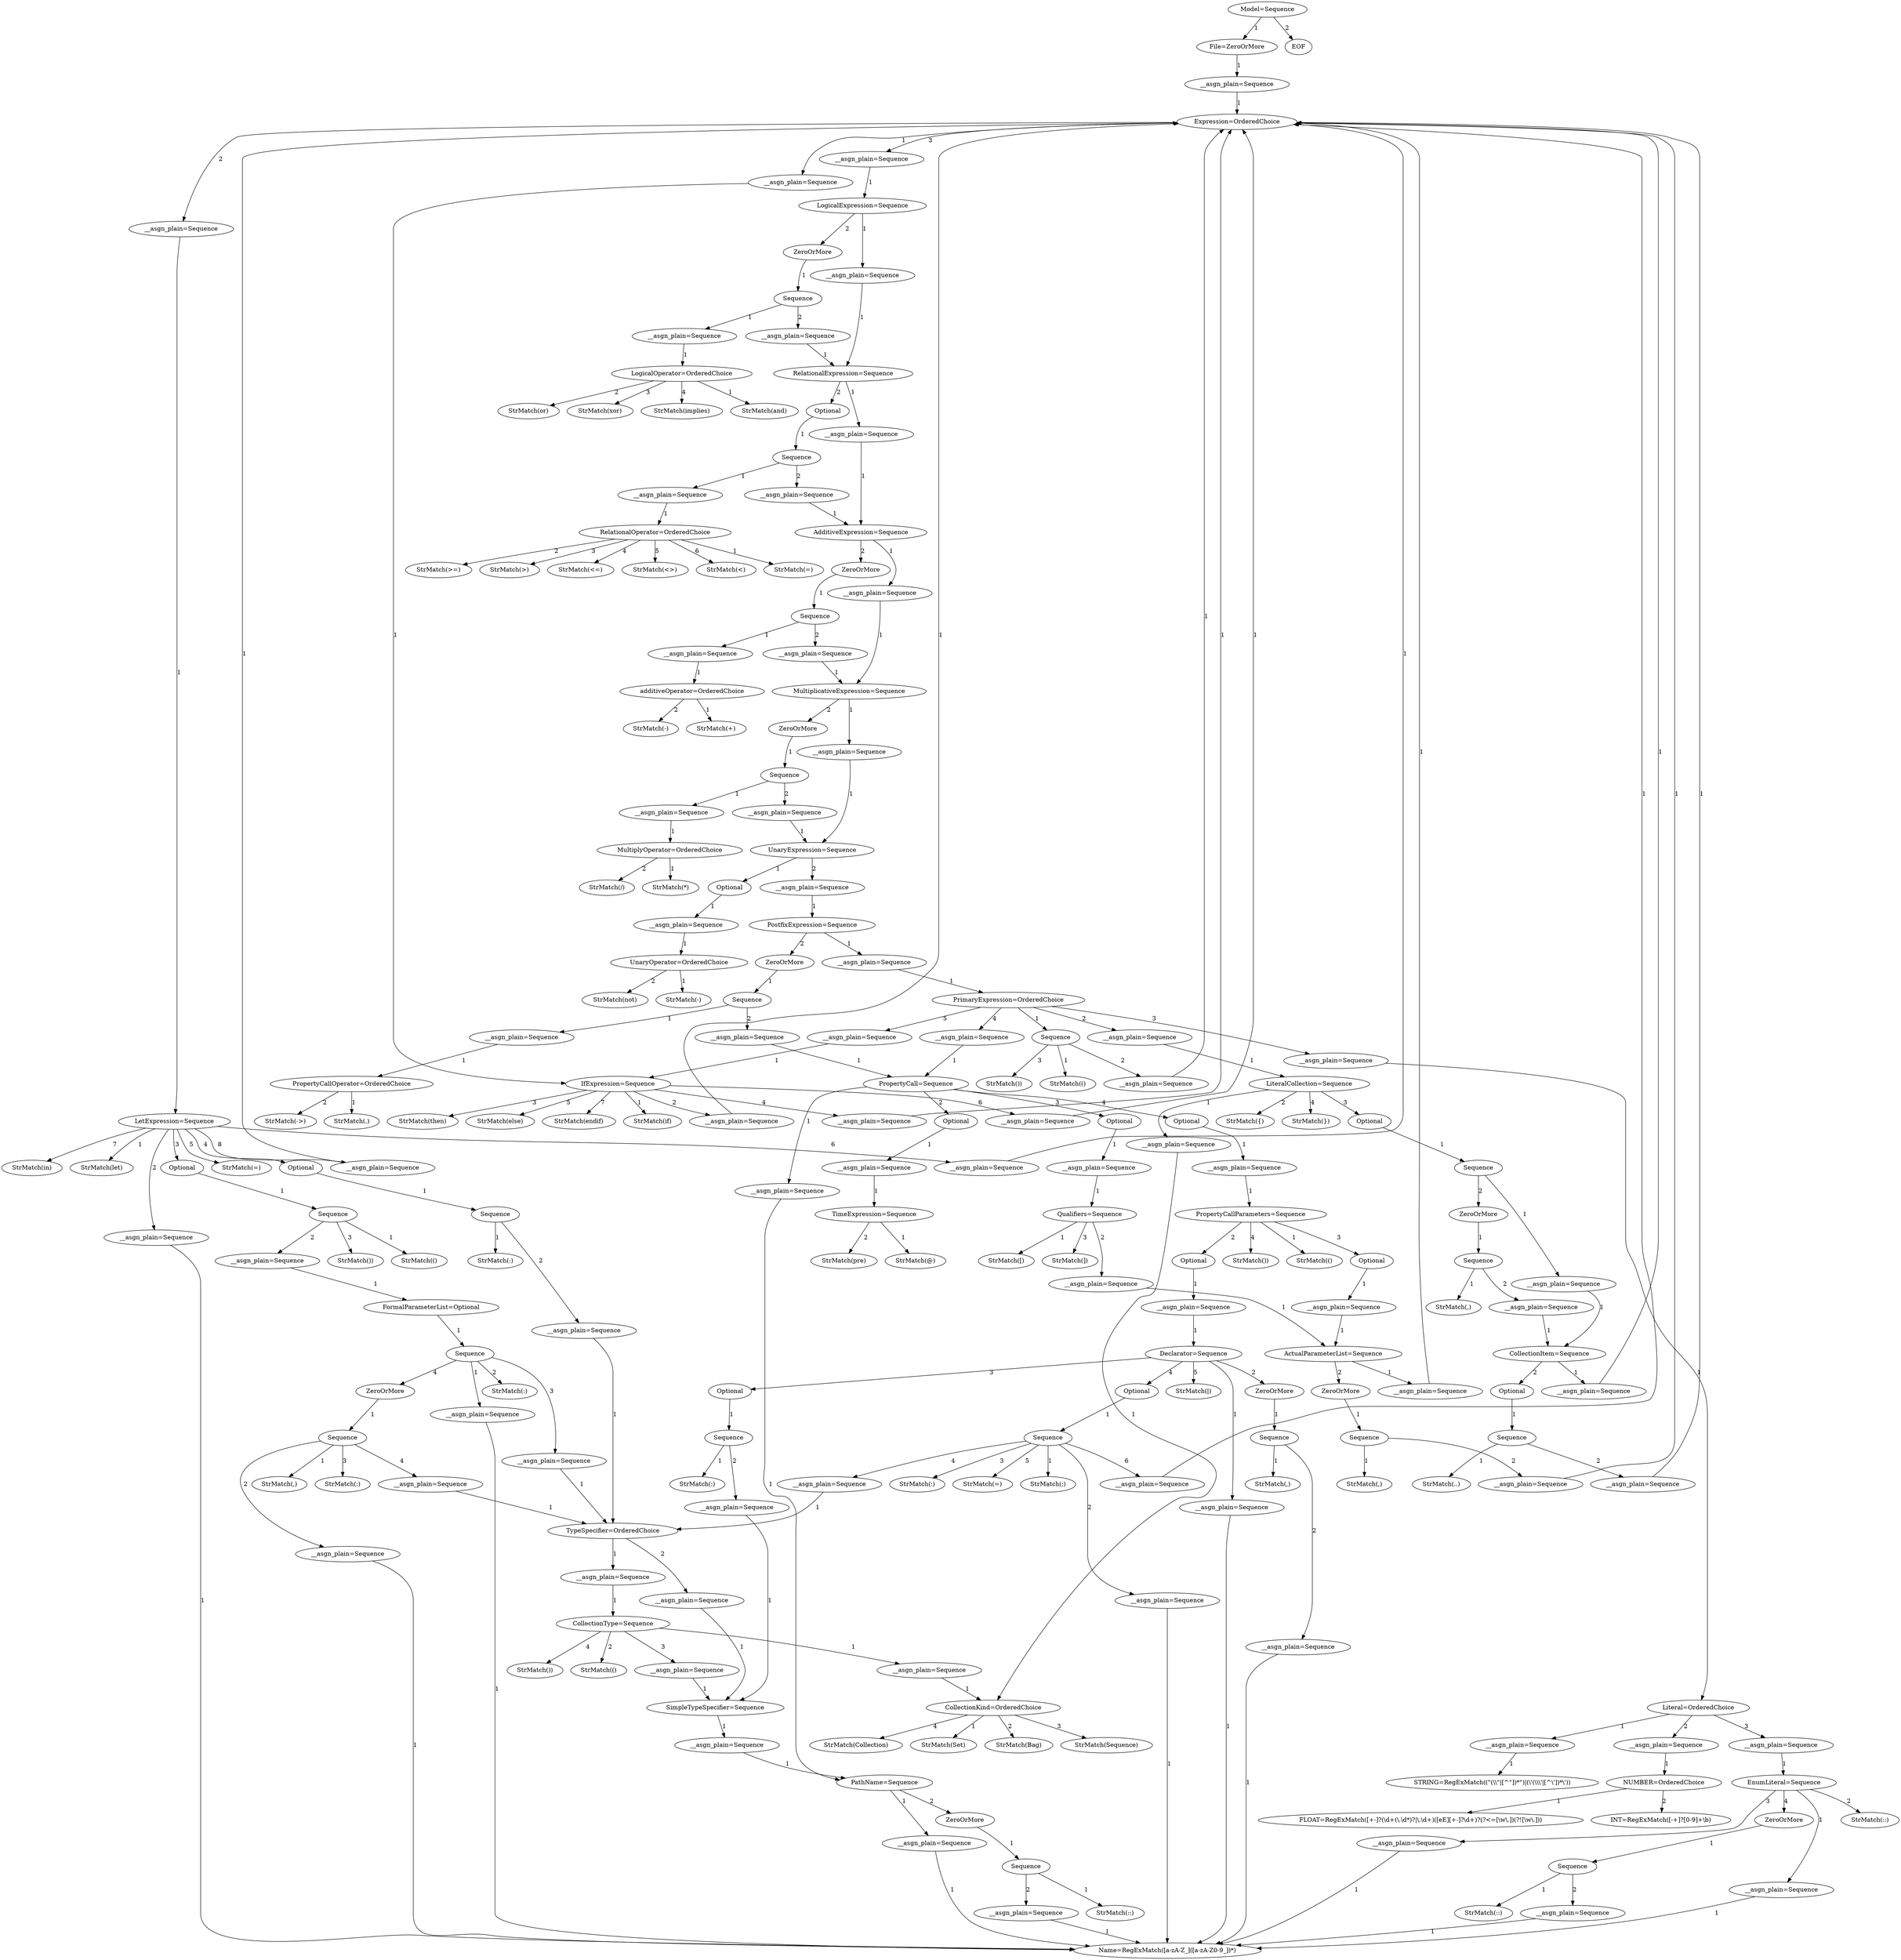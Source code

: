digraph arpeggio_graph {
55005360 [label="Model=Sequence"];
55005360->54800048 [label="1"]

54800048 [label="File=ZeroOrMore"];
54800048->54833872 [label="1"]

54833872 [label="__asgn_plain=Sequence"];
54833872->54833936 [label="1"]

54833936 [label="Expression=OrderedChoice"];
54833936->54834096 [label="1"]

54834096 [label="__asgn_plain=Sequence"];
54834096->54836336 [label="1"]

54836336 [label="IfExpression=Sequence"];
54836336->54836144 [label="1"]

54836144 [label="StrMatch(if)"];
54836336->54836176 [label="2"]

54836176 [label="__asgn_plain=Sequence"];
54836176->54833936 [label="1"]

54836336->54836304 [label="3"]

54836304 [label="StrMatch(then)"];
54836336->54836368 [label="4"]

54836368 [label="__asgn_plain=Sequence"];
54836368->54833936 [label="1"]

54836336->54836464 [label="5"]

54836464 [label="StrMatch(else)"];
54836336->54836592 [label="6"]

54836592 [label="__asgn_plain=Sequence"];
54836592->54833936 [label="1"]

54836336->54836688 [label="7"]

54836688 [label="StrMatch(endif)"];
54833936->54834256 [label="2"]

54834256 [label="__asgn_plain=Sequence"];
54834256->54835152 [label="1"]

54835152 [label="LetExpression=Sequence"];
54835152->54834768 [label="1"]

54834768 [label="StrMatch(let)"];
54835152->54834800 [label="2"]

54834800 [label="__asgn_plain=Sequence"];
54834800->54921776 [label="1"]

54921776 [label="Name=RegExMatch([a-zA-Z_]([a-zA-Z0-9_])*)"];
54835152->54834672 [label="3"]

54834672 [label="Optional"];
54834672->54834992 [label="1"]

54834992 [label="Sequence"];
54834992->54835120 [label="1"]

54835120 [label="StrMatch(()"];
54834992->54834928 [label="2"]

54834928 [label="__asgn_plain=Sequence"];
54834928->54922512 [label="1"]

54922512 [label="FormalParameterList=Optional"];
54922512->55008144 [label="1"]

55008144 [label="Sequence"];
55008144->55008112 [label="1"]

55008112 [label="__asgn_plain=Sequence"];
55008112->54921776 [label="1"]

55008144->55007824 [label="2"]

55007824 [label="StrMatch(:)"];
55008144->55006736 [label="3"]

55006736 [label="__asgn_plain=Sequence"];
55006736->55006640 [label="1"]

55006640 [label="TypeSpecifier=OrderedChoice"];
55006640->55006480 [label="1"]

55006480 [label="__asgn_plain=Sequence"];
55006480->55007344 [label="1"]

55007344 [label="CollectionType=Sequence"];
55007344->55007184 [label="1"]

55007184 [label="__asgn_plain=Sequence"];
55007184->55008336 [label="1"]

55008336 [label="CollectionKind=OrderedChoice"];
55008336->55008720 [label="1"]

55008720 [label="StrMatch(Set)"];
55008336->55008432 [label="2"]

55008432 [label="StrMatch(Bag)"];
55008336->55008592 [label="3"]

55008592 [label="StrMatch(Sequence)"];
55008336->55008752 [label="4"]

55008752 [label="StrMatch(Collection)"];
55007344->55007600 [label="2"]

55007600 [label="StrMatch(()"];
55007344->55007664 [label="3"]

55007664 [label="__asgn_plain=Sequence"];
55007664->55006416 [label="1"]

55006416 [label="SimpleTypeSpecifier=Sequence"];
55006416->55006256 [label="1"]

55006256 [label="__asgn_plain=Sequence"];
55006256->54964784 [label="1"]

54964784 [label="PathName=Sequence"];
54964784->54964912 [label="1"]

54964912 [label="__asgn_plain=Sequence"];
54964912->54921776 [label="1"]

54964784->54964816 [label="2"]

54964816 [label="ZeroOrMore"];
54964816->54965104 [label="1"]

54965104 [label="Sequence"];
54965104->54965232 [label="1"]

54965232 [label="StrMatch(::)"];
54965104->54965200 [label="2"]

54965200 [label="__asgn_plain=Sequence"];
54965200->54921776 [label="1"]

55007344->55007760 [label="4"]

55007760 [label="StrMatch())"];
55006640->55006960 [label="2"]

55006960 [label="__asgn_plain=Sequence"];
55006960->55006416 [label="1"]

55008144->55008176 [label="4"]

55008176 [label="ZeroOrMore"];
55008176->55005808 [label="1"]

55005808 [label="Sequence"];
55005808->55006352 [label="1"]

55006352 [label="StrMatch(,)"];
55005808->55006192 [label="2"]

55006192 [label="__asgn_plain=Sequence"];
55006192->54921776 [label="1"]

55005808->55007056 [label="3"]

55007056 [label="StrMatch(:)"];
55005808->55005616 [label="4"]

55005616 [label="__asgn_plain=Sequence"];
55005616->55006640 [label="1"]

54834992->54835248 [label="3"]

54835248 [label="StrMatch())"];
54835152->54834704 [label="4"]

54834704 [label="Optional"];
54834704->54835056 [label="1"]

54835056 [label="Sequence"];
54835056->54835376 [label="1"]

54835376 [label="StrMatch(:)"];
54835056->54835024 [label="2"]

54835024 [label="__asgn_plain=Sequence"];
54835024->55006640 [label="1"]

54835152->54835312 [label="5"]

54835312 [label="StrMatch(=)"];
54835152->54835536 [label="6"]

54835536 [label="__asgn_plain=Sequence"];
54835536->54833936 [label="1"]

54835152->54835632 [label="7"]

54835632 [label="StrMatch(in)"];
54835152->54835696 [label="8"]

54835696 [label="__asgn_plain=Sequence"];
54835696->54833936 [label="1"]

54833936->54834384 [label="3"]

54834384 [label="__asgn_plain=Sequence"];
54834384->54836976 [label="1"]

54836976 [label="LogicalExpression=Sequence"];
54836976->54836816 [label="1"]

54836816 [label="__asgn_plain=Sequence"];
54836816->54878896 [label="1"]

54878896 [label="RelationalExpression=Sequence"];
54878896->54879024 [label="1"]

54879024 [label="__asgn_plain=Sequence"];
54879024->54879760 [label="1"]

54879760 [label="AdditiveExpression=Sequence"];
54879760->54879600 [label="1"]

54879600 [label="__asgn_plain=Sequence"];
54879600->54880624 [label="1"]

54880624 [label="MultiplicativeExpression=Sequence"];
54880624->54880464 [label="1"]

54880464 [label="__asgn_plain=Sequence"];
54880464->54881488 [label="1"]

54881488 [label="UnaryExpression=Sequence"];
54881488->54881520 [label="1"]

54881520 [label="Optional"];
54881520->54881616 [label="1"]

54881616 [label="__asgn_plain=Sequence"];
54881616->54921744 [label="1"]

54921744 [label="UnaryOperator=OrderedChoice"];
54921744->54966352 [label="1"]

54966352 [label="StrMatch(-)"];
54921744->54922480 [label="2"]

54922480 [label="StrMatch(not)"];
54881488->54881680 [label="2"]

54881680 [label="__asgn_plain=Sequence"];
54881680->54882128 [label="1"]

54882128 [label="PostfixExpression=Sequence"];
54882128->54881968 [label="1"]

54881968 [label="__asgn_plain=Sequence"];
54881968->54879248 [label="1"]

54879248 [label="PrimaryExpression=OrderedChoice"];
54879248->54878352 [label="1"]

54878352 [label="Sequence"];
54878352->54878320 [label="1"]

54878320 [label="StrMatch(()"];
54878352->54836080 [label="2"]

54836080 [label="__asgn_plain=Sequence"];
54836080->54833936 [label="1"]

54878352->54836496 [label="3"]

54836496 [label="StrMatch())"];
54879248->54834960 [label="2"]

54834960 [label="__asgn_plain=Sequence"];
54834960->54919920 [label="1"]

54919920 [label="LiteralCollection=Sequence"];
54919920->54919760 [label="1"]

54919760 [label="__asgn_plain=Sequence"];
54919760->55008336 [label="1"]

54919920->54920176 [label="2"]

54920176 [label="StrMatch({)"];
54919920->54919952 [label="3"]

54919952 [label="Optional"];
54919952->54920272 [label="1"]

54920272 [label="Sequence"];
54920272->54920400 [label="1"]

54920400 [label="__asgn_plain=Sequence"];
54920400->54921392 [label="1"]

54921392 [label="CollectionItem=Sequence"];
54921392->54921232 [label="1"]

54921232 [label="__asgn_plain=Sequence"];
54921232->54833936 [label="1"]

54921392->54921424 [label="2"]

54921424 [label="Optional"];
54921424->54921712 [label="1"]

54921712 [label="Sequence"];
54921712->54921840 [label="1"]

54921840 [label="StrMatch(..)"];
54921712->54921648 [label="2"]

54921648 [label="__asgn_plain=Sequence"];
54921648->54833936 [label="1"]

54920272->54920304 [label="2"]

54920304 [label="ZeroOrMore"];
54920304->54920560 [label="1"]

54920560 [label="Sequence"];
54920560->54920688 [label="1"]

54920688 [label="StrMatch(,)"];
54920560->54920656 [label="2"]

54920656 [label="__asgn_plain=Sequence"];
54920656->54921392 [label="1"]

54919920->54920336 [label="4"]

54920336 [label="StrMatch(})"];
54879248->54833392 [label="3"]

54833392 [label="__asgn_plain=Sequence"];
54833392->54922864 [label="1"]

54922864 [label="Literal=OrderedChoice"];
54922864->54921456 [label="1"]

54921456 [label="__asgn_plain=Sequence"];
54921456->47007152 [label="1"]

47007152 [label="STRING=RegExMatch((\"(\\\\\"|[^\"])*\")|(\\'(\\\\\\'|[^\\'])*\\'))"];
54922864->54919696 [label="2"]

54919696 [label="__asgn_plain=Sequence"];
54919696->47007344 [label="1"]

47007344 [label="NUMBER=OrderedChoice"];
47007344->47007312 [label="1"]

47007312 [label="FLOAT=RegExMatch([+-]?(\\d+(\\.\\d*)?|\\.\\d+)([eE][+-]?\\d+)?(?<=[\\w\\.])(?![\\w\\.]))"];
47007344->46971280 [label="2"]

46971280 [label="INT=RegExMatch([-+]?[0-9]+\\b)"];
54922864->54920240 [label="3"]

54920240 [label="__asgn_plain=Sequence"];
54920240->54919248 [label="1"]

54919248 [label="EnumLiteral=Sequence"];
54919248->54880144 [label="1"]

54880144 [label="__asgn_plain=Sequence"];
54880144->54921776 [label="1"]

54919248->54878640 [label="2"]

54878640 [label="StrMatch(::)"];
54919248->54880112 [label="3"]

54880112 [label="__asgn_plain=Sequence"];
54880112->54921776 [label="1"]

54919248->54879280 [label="4"]

54879280 [label="ZeroOrMore"];
54879280->54879504 [label="1"]

54879504 [label="Sequence"];
54879504->54882192 [label="1"]

54882192 [label="StrMatch(::)"];
54879504->54965936 [label="2"]

54965936 [label="__asgn_plain=Sequence"];
54965936->54921776 [label="1"]

54879248->54834480 [label="4"]

54834480 [label="__asgn_plain=Sequence"];
54834480->54922160 [label="1"]

54922160 [label="PropertyCall=Sequence"];
54922160->54922000 [label="1"]

54922000 [label="__asgn_plain=Sequence"];
54922000->54964784 [label="1"]

54922160->54922192 [label="2"]

54922192 [label="Optional"];
54922192->54922608 [label="1"]

54922608 [label="__asgn_plain=Sequence"];
54922608->54965488 [label="1"]

54965488 [label="TimeExpression=Sequence"];
54965488->54965616 [label="1"]

54965616 [label="StrMatch(@)"];
54965488->54965264 [label="2"]

54965264 [label="StrMatch(pre)"];
54922160->54922224 [label="3"]

54922224 [label="Optional"];
54922224->54922768 [label="1"]

54922768 [label="__asgn_plain=Sequence"];
54922768->54923184 [label="1"]

54923184 [label="Qualifiers=Sequence"];
54923184->54923024 [label="1"]

54923024 [label="StrMatch([)"];
54923184->54964336 [label="2"]

54964336 [label="__asgn_plain=Sequence"];
54964336->54923248 [label="1"]

54923248 [label="ActualParameterList=Sequence"];
54923248->54965776 [label="1"]

54965776 [label="__asgn_plain=Sequence"];
54965776->54833936 [label="1"]

54923248->54857648 [label="2"]

54857648 [label="ZeroOrMore"];
54857648->54854992 [label="1"]

54854992 [label="Sequence"];
54854992->54837200 [label="1"]

54837200 [label="StrMatch(,)"];
54854992->54834544 [label="2"]

54834544 [label="__asgn_plain=Sequence"];
54834544->54833936 [label="1"]

54923184->54964464 [label="3"]

54964464 [label="StrMatch(])"];
54922160->54922448 [label="4"]

54922448 [label="Optional"];
54922448->54922928 [label="1"]

54922928 [label="__asgn_plain=Sequence"];
54922928->54966928 [label="1"]

54966928 [label="PropertyCallParameters=Sequence"];
54966928->54967056 [label="1"]

54967056 [label="StrMatch(()"];
54966928->54966960 [label="2"]

54966960 [label="Optional"];
54966960->54966768 [label="1"]

54966768 [label="__asgn_plain=Sequence"];
54966768->54967728 [label="1"]

54967728 [label="Declarator=Sequence"];
54967728->54967568 [label="1"]

54967568 [label="__asgn_plain=Sequence"];
54967568->54921776 [label="1"]

54967728->54967760 [label="2"]

54967760 [label="ZeroOrMore"];
54967760->54968048 [label="1"]

54968048 [label="Sequence"];
54968048->54968176 [label="1"]

54968176 [label="StrMatch(,)"];
54968048->54968144 [label="2"]

54968144 [label="__asgn_plain=Sequence"];
54968144->54921776 [label="1"]

54967728->54967792 [label="3"]

54967792 [label="Optional"];
54967792->54968240 [label="1"]

54968240 [label="Sequence"];
54968240->54968112 [label="1"]

54968112 [label="StrMatch(:)"];
54968240->55005232 [label="2"]

55005232 [label="__asgn_plain=Sequence"];
55005232->55006416 [label="1"]

54967728->54968016 [label="4"]

54968016 [label="Optional"];
54968016->55005264 [label="1"]

55005264 [label="Sequence"];
55005264->54968208 [label="1"]

54968208 [label="StrMatch(;)"];
55005264->55005456 [label="2"]

55005456 [label="__asgn_plain=Sequence"];
55005456->54921776 [label="1"]

55005264->55005584 [label="3"]

55005584 [label="StrMatch(:)"];
55005264->55005648 [label="4"]

55005648 [label="__asgn_plain=Sequence"];
55005648->55006640 [label="1"]

55005264->55005744 [label="5"]

55005744 [label="StrMatch(=)"];
55005264->55005872 [label="6"]

55005872 [label="__asgn_plain=Sequence"];
55005872->54833936 [label="1"]

54967728->54967984 [label="5"]

54967984 [label="StrMatch(|)"];
54966928->54966992 [label="3"]

54966992 [label="Optional"];
54966992->54967440 [label="1"]

54967440 [label="__asgn_plain=Sequence"];
54967440->54923248 [label="1"]

54966928->54967344 [label="4"]

54967344 [label="StrMatch())"];
54879248->54857424 [label="5"]

54857424 [label="__asgn_plain=Sequence"];
54857424->54836336 [label="1"]

54882128->54882160 [label="2"]

54882160 [label="ZeroOrMore"];
54882160->54881232 [label="1"]

54881232 [label="Sequence"];
54881232->54881904 [label="1"]

54881904 [label="__asgn_plain=Sequence"];
54881904->54878736 [label="1"]

54878736 [label="PropertyCallOperator=OrderedChoice"];
54878736->54878960 [label="1"]

54878960 [label="StrMatch(.)"];
54878736->54880048 [label="2"]

54880048 [label="StrMatch(->)"];
54881232->54880688 [label="2"]

54880688 [label="__asgn_plain=Sequence"];
54880688->54922160 [label="1"]

54880624->54880656 [label="2"]

54880656 [label="ZeroOrMore"];
54880656->54880944 [label="1"]

54880944 [label="Sequence"];
54880944->54881072 [label="1"]

54881072 [label="__asgn_plain=Sequence"];
54881072->54964432 [label="1"]

54964432 [label="MultiplyOperator=OrderedChoice"];
54964432->54964624 [label="1"]

54964624 [label="StrMatch(*)"];
54964432->54966320 [label="2"]

54966320 [label="StrMatch(/)"];
54880944->54881168 [label="2"]

54881168 [label="__asgn_plain=Sequence"];
54881168->54881488 [label="1"]

54879760->54879792 [label="2"]

54879792 [label="ZeroOrMore"];
54879792->54880080 [label="1"]

54880080 [label="Sequence"];
54880080->54880208 [label="1"]

54880208 [label="__asgn_plain=Sequence"];
54880208->54967152 [label="1"]

54967152 [label="additiveOperator=OrderedChoice"];
54967152->54965136 [label="1"]

54965136 [label="StrMatch(+)"];
54967152->54966608 [label="2"]

54966608 [label="StrMatch(-)"];
54880080->54880304 [label="2"]

54880304 [label="__asgn_plain=Sequence"];
54880304->54880624 [label="1"]

54878896->54878928 [label="2"]

54878928 [label="Optional"];
54878928->54879216 [label="1"]

54879216 [label="Sequence"];
54879216->54879344 [label="1"]

54879344 [label="__asgn_plain=Sequence"];
54879344->54879984 [label="1"]

54879984 [label="RelationalOperator=OrderedChoice"];
54879984->54881552 [label="1"]

54881552 [label="StrMatch(=)"];
54879984->54881328 [label="2"]

54881328 [label="StrMatch(>=)"];
54879984->54966704 [label="3"]

54966704 [label="StrMatch(>)"];
54879984->54967376 [label="4"]

54967376 [label="StrMatch(<=)"];
54879984->54967088 [label="5"]

54967088 [label="StrMatch(<>)"];
54879984->54964528 [label="6"]

54964528 [label="StrMatch(<)"];
54879216->54879440 [label="2"]

54879440 [label="__asgn_plain=Sequence"];
54879440->54879760 [label="1"]

54836976->54837008 [label="2"]

54837008 [label="ZeroOrMore"];
54837008->54878288 [label="1"]

54878288 [label="Sequence"];
54878288->54878384 [label="1"]

54878384 [label="__asgn_plain=Sequence"];
54878384->55006704 [label="1"]

55006704 [label="LogicalOperator=OrderedChoice"];
55006704->55008208 [label="1"]

55008208 [label="StrMatch(and)"];
55006704->55007920 [label="2"]

55007920 [label="StrMatch(or)"];
55006704->55008080 [label="3"]

55008080 [label="StrMatch(xor)"];
55006704->55008240 [label="4"]

55008240 [label="StrMatch(implies)"];
54878288->54878512 [label="2"]

54878512 [label="__asgn_plain=Sequence"];
54878512->54878896 [label="1"]

55005360->55009040 [label="2"]

55009040 [label="EOF"];
}
